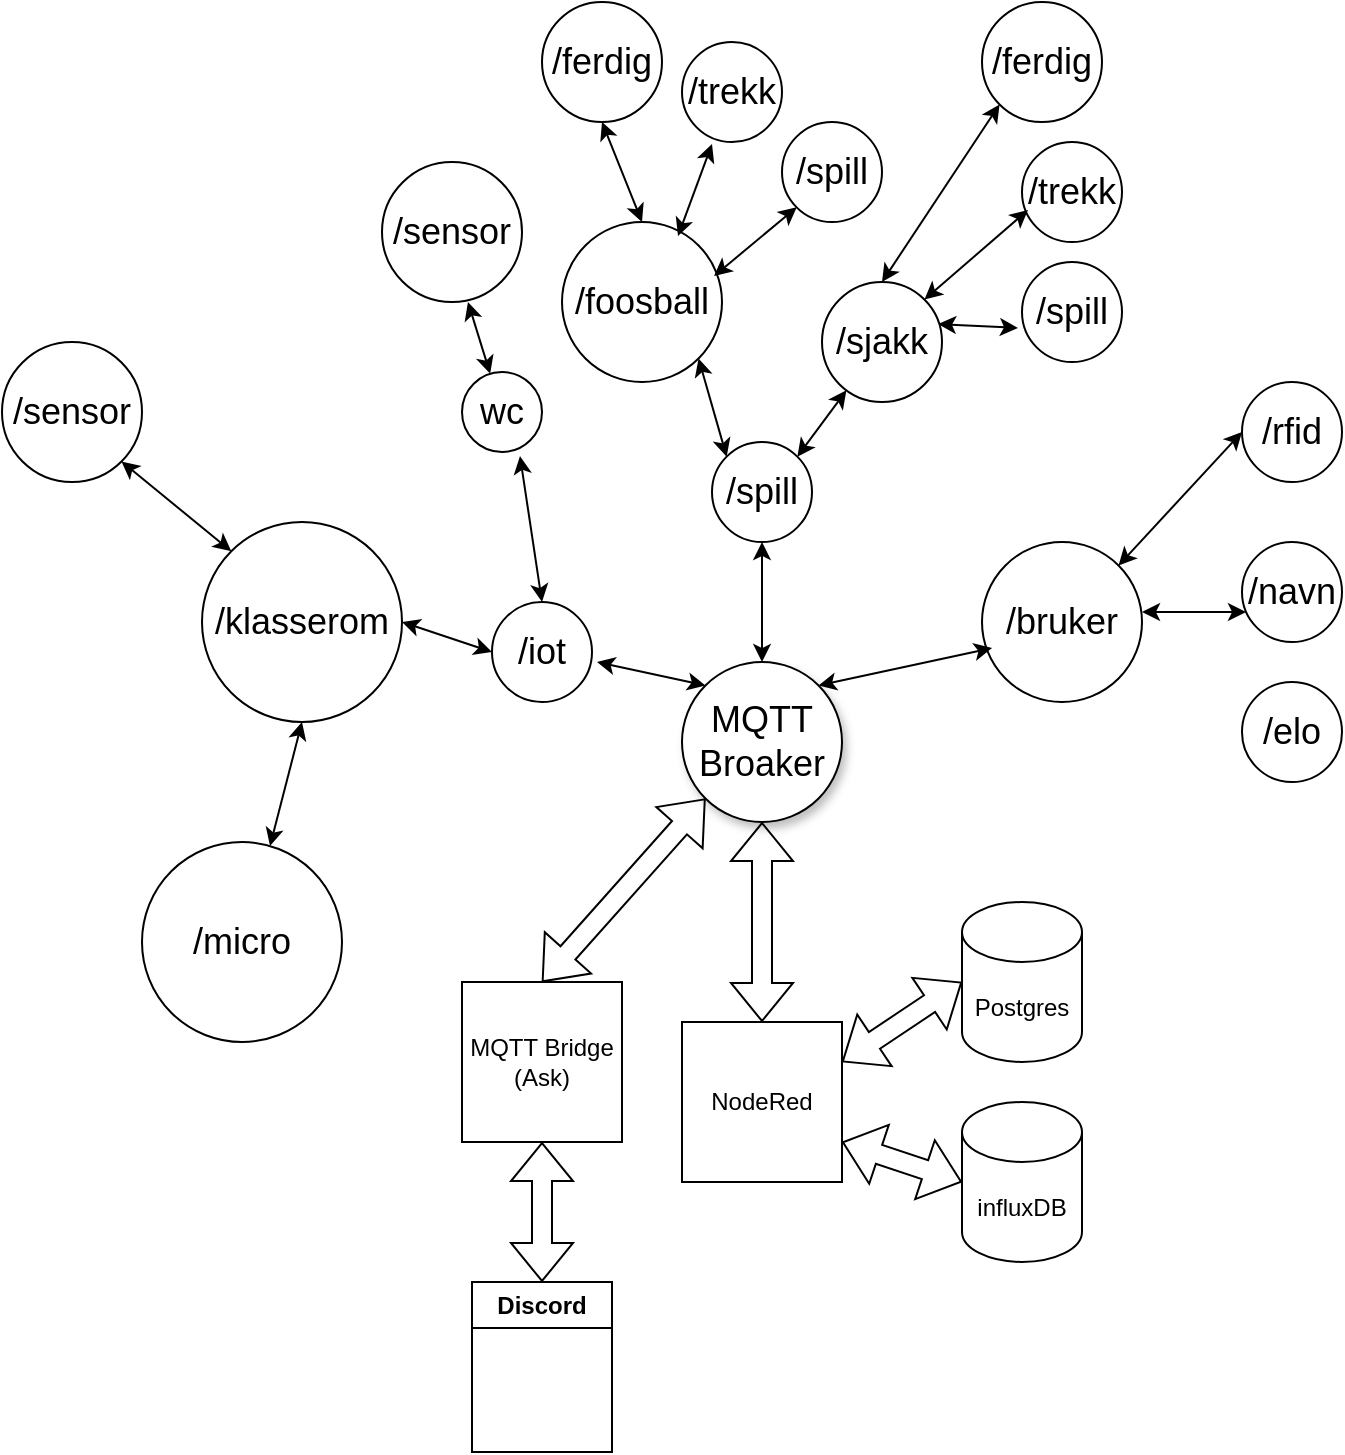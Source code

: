 <mxfile version="26.2.9">
  <diagram name="Page-1" id="6-U9oWj5JZpFFCg8RY4Y">
    <mxGraphModel dx="2948" dy="1103" grid="1" gridSize="10" guides="1" tooltips="1" connect="1" arrows="1" fold="1" page="1" pageScale="1" pageWidth="827" pageHeight="1169" math="0" shadow="0">
      <root>
        <mxCell id="0" />
        <mxCell id="1" parent="0" />
        <mxCell id="urKDHidlisGYxtg2ARkH-1" value="&lt;font style=&quot;font-size: 18px;&quot;&gt;MQTT&lt;br&gt;Broaker&lt;/font&gt;" style="ellipse;whiteSpace=wrap;html=1;aspect=fixed;shadow=1;fillColor=light-dark(#FFFFFF,#99CCFF);" vertex="1" parent="1">
          <mxGeometry x="380" y="400" width="80" height="80" as="geometry" />
        </mxCell>
        <mxCell id="urKDHidlisGYxtg2ARkH-2" value="Postgres" style="shape=cylinder3;whiteSpace=wrap;html=1;boundedLbl=1;backgroundOutline=1;size=15;" vertex="1" parent="1">
          <mxGeometry x="520" y="520" width="60" height="80" as="geometry" />
        </mxCell>
        <mxCell id="urKDHidlisGYxtg2ARkH-3" value="NodeRed" style="whiteSpace=wrap;html=1;aspect=fixed;" vertex="1" parent="1">
          <mxGeometry x="380" y="580" width="80" height="80" as="geometry" />
        </mxCell>
        <mxCell id="urKDHidlisGYxtg2ARkH-4" value="influxDB" style="shape=cylinder3;whiteSpace=wrap;html=1;boundedLbl=1;backgroundOutline=1;size=15;" vertex="1" parent="1">
          <mxGeometry x="520" y="620" width="60" height="80" as="geometry" />
        </mxCell>
        <mxCell id="urKDHidlisGYxtg2ARkH-5" value="MQTT Bridge&lt;br&gt;(Ask)" style="whiteSpace=wrap;html=1;aspect=fixed;" vertex="1" parent="1">
          <mxGeometry x="270" y="560" width="80" height="80" as="geometry" />
        </mxCell>
        <mxCell id="urKDHidlisGYxtg2ARkH-8" value="Discord" style="swimlane;whiteSpace=wrap;html=1;" vertex="1" parent="1">
          <mxGeometry x="275" y="710" width="70" height="85" as="geometry" />
        </mxCell>
        <mxCell id="urKDHidlisGYxtg2ARkH-9" value="" style="shape=flexArrow;endArrow=classic;startArrow=classic;html=1;rounded=0;entryX=0;entryY=0.5;entryDx=0;entryDy=0;entryPerimeter=0;exitX=1;exitY=0.25;exitDx=0;exitDy=0;" edge="1" parent="1" source="urKDHidlisGYxtg2ARkH-3" target="urKDHidlisGYxtg2ARkH-2">
          <mxGeometry width="100" height="100" relative="1" as="geometry">
            <mxPoint x="360" y="610" as="sourcePoint" />
            <mxPoint x="460" y="510" as="targetPoint" />
          </mxGeometry>
        </mxCell>
        <mxCell id="urKDHidlisGYxtg2ARkH-11" value="" style="shape=flexArrow;endArrow=classic;startArrow=classic;html=1;rounded=0;entryX=0;entryY=0.5;entryDx=0;entryDy=0;entryPerimeter=0;exitX=1;exitY=0.75;exitDx=0;exitDy=0;" edge="1" parent="1" source="urKDHidlisGYxtg2ARkH-3" target="urKDHidlisGYxtg2ARkH-4">
          <mxGeometry width="100" height="100" relative="1" as="geometry">
            <mxPoint x="360" y="610" as="sourcePoint" />
            <mxPoint x="460" y="510" as="targetPoint" />
          </mxGeometry>
        </mxCell>
        <mxCell id="urKDHidlisGYxtg2ARkH-12" value="" style="shape=flexArrow;endArrow=classic;startArrow=classic;html=1;rounded=0;entryX=0.5;entryY=1;entryDx=0;entryDy=0;exitX=0.5;exitY=0;exitDx=0;exitDy=0;" edge="1" parent="1" source="urKDHidlisGYxtg2ARkH-3" target="urKDHidlisGYxtg2ARkH-1">
          <mxGeometry width="100" height="100" relative="1" as="geometry">
            <mxPoint x="360" y="610" as="sourcePoint" />
            <mxPoint x="460" y="510" as="targetPoint" />
          </mxGeometry>
        </mxCell>
        <mxCell id="urKDHidlisGYxtg2ARkH-13" value="" style="shape=flexArrow;endArrow=classic;startArrow=classic;html=1;rounded=0;entryX=0;entryY=1;entryDx=0;entryDy=0;exitX=0.5;exitY=0;exitDx=0;exitDy=0;" edge="1" parent="1" source="urKDHidlisGYxtg2ARkH-5" target="urKDHidlisGYxtg2ARkH-1">
          <mxGeometry width="100" height="100" relative="1" as="geometry">
            <mxPoint x="360" y="610" as="sourcePoint" />
            <mxPoint x="460" y="510" as="targetPoint" />
          </mxGeometry>
        </mxCell>
        <mxCell id="urKDHidlisGYxtg2ARkH-14" value="" style="shape=flexArrow;endArrow=classic;startArrow=classic;html=1;rounded=0;exitX=0.5;exitY=0;exitDx=0;exitDy=0;entryX=0.5;entryY=1;entryDx=0;entryDy=0;" edge="1" parent="1" source="urKDHidlisGYxtg2ARkH-8" target="urKDHidlisGYxtg2ARkH-5">
          <mxGeometry width="100" height="100" relative="1" as="geometry">
            <mxPoint x="360" y="610" as="sourcePoint" />
            <mxPoint x="460" y="510" as="targetPoint" />
          </mxGeometry>
        </mxCell>
        <mxCell id="urKDHidlisGYxtg2ARkH-15" value="&lt;font style=&quot;font-size: 18px;&quot;&gt;/iot&lt;/font&gt;" style="ellipse;whiteSpace=wrap;html=1;strokeColor=light-dark(#000000,#007FFF);" vertex="1" parent="1">
          <mxGeometry x="285" y="370" width="50" height="50" as="geometry" />
        </mxCell>
        <mxCell id="urKDHidlisGYxtg2ARkH-16" value="&lt;font style=&quot;font-size: 18px;&quot;&gt;/spill&lt;/font&gt;" style="ellipse;whiteSpace=wrap;html=1;strokeColor=light-dark(#000000,#007FFF);" vertex="1" parent="1">
          <mxGeometry x="395" y="290" width="50" height="50" as="geometry" />
        </mxCell>
        <mxCell id="urKDHidlisGYxtg2ARkH-17" value="&lt;font style=&quot;font-size: 18px;&quot;&gt;/bruker&lt;/font&gt;" style="ellipse;whiteSpace=wrap;html=1;strokeColor=light-dark(#000000,#007FFF);" vertex="1" parent="1">
          <mxGeometry x="530" y="340" width="80" height="80" as="geometry" />
        </mxCell>
        <mxCell id="urKDHidlisGYxtg2ARkH-18" value="" style="endArrow=classic;startArrow=classic;html=1;rounded=0;exitX=0.967;exitY=0.35;exitDx=0;exitDy=0;entryX=-0.04;entryY=0.66;entryDx=0;entryDy=0;entryPerimeter=0;exitPerimeter=0;" edge="1" parent="1" source="urKDHidlisGYxtg2ARkH-27" target="urKDHidlisGYxtg2ARkH-44">
          <mxGeometry width="50" height="50" relative="1" as="geometry">
            <mxPoint x="470" y="230" as="sourcePoint" />
            <mxPoint x="520" y="180" as="targetPoint" />
          </mxGeometry>
        </mxCell>
        <mxCell id="urKDHidlisGYxtg2ARkH-21" value="" style="endArrow=classic;startArrow=classic;html=1;rounded=0;entryX=0;entryY=0;entryDx=0;entryDy=0;exitX=1;exitY=1;exitDx=0;exitDy=0;" edge="1" parent="1" source="urKDHidlisGYxtg2ARkH-26" target="urKDHidlisGYxtg2ARkH-16">
          <mxGeometry width="50" height="50" relative="1" as="geometry">
            <mxPoint x="310" y="190" as="sourcePoint" />
            <mxPoint x="365" y="230" as="targetPoint" />
          </mxGeometry>
        </mxCell>
        <mxCell id="urKDHidlisGYxtg2ARkH-23" value="" style="endArrow=classic;startArrow=classic;html=1;rounded=0;exitX=1;exitY=0;exitDx=0;exitDy=0;entryX=0.063;entryY=0.663;entryDx=0;entryDy=0;entryPerimeter=0;" edge="1" parent="1" source="urKDHidlisGYxtg2ARkH-1" target="urKDHidlisGYxtg2ARkH-17">
          <mxGeometry width="50" height="50" relative="1" as="geometry">
            <mxPoint x="480" y="520" as="sourcePoint" />
            <mxPoint x="510" y="390" as="targetPoint" />
          </mxGeometry>
        </mxCell>
        <mxCell id="urKDHidlisGYxtg2ARkH-24" value="" style="endArrow=classic;startArrow=classic;html=1;rounded=0;entryX=0.5;entryY=1;entryDx=0;entryDy=0;exitX=0.5;exitY=0;exitDx=0;exitDy=0;" edge="1" parent="1" source="urKDHidlisGYxtg2ARkH-1" target="urKDHidlisGYxtg2ARkH-16">
          <mxGeometry width="50" height="50" relative="1" as="geometry">
            <mxPoint x="370" y="350" as="sourcePoint" />
            <mxPoint x="420" y="300" as="targetPoint" />
          </mxGeometry>
        </mxCell>
        <mxCell id="urKDHidlisGYxtg2ARkH-25" value="" style="endArrow=classic;startArrow=classic;html=1;rounded=0;entryX=0;entryY=0;entryDx=0;entryDy=0;exitX=1.05;exitY=0.6;exitDx=0;exitDy=0;exitPerimeter=0;" edge="1" parent="1" source="urKDHidlisGYxtg2ARkH-15" target="urKDHidlisGYxtg2ARkH-1">
          <mxGeometry width="50" height="50" relative="1" as="geometry">
            <mxPoint x="280" y="450" as="sourcePoint" />
            <mxPoint x="330" y="400" as="targetPoint" />
          </mxGeometry>
        </mxCell>
        <mxCell id="urKDHidlisGYxtg2ARkH-26" value="&lt;font style=&quot;font-size: 18px;&quot;&gt;/foosball&lt;/font&gt;" style="ellipse;whiteSpace=wrap;html=1;strokeColor=light-dark(#000000,#007FFF);" vertex="1" parent="1">
          <mxGeometry x="320" y="180" width="80" height="80" as="geometry" />
        </mxCell>
        <mxCell id="urKDHidlisGYxtg2ARkH-28" value="&lt;font style=&quot;font-size: 18px;&quot;&gt;/rfid&lt;/font&gt;" style="ellipse;whiteSpace=wrap;html=1;strokeColor=light-dark(#000000,#007FFF);" vertex="1" parent="1">
          <mxGeometry x="660" y="260" width="50" height="50" as="geometry" />
        </mxCell>
        <mxCell id="urKDHidlisGYxtg2ARkH-29" value="&lt;font style=&quot;font-size: 18px;&quot;&gt;/navn&lt;/font&gt;" style="ellipse;whiteSpace=wrap;html=1;strokeColor=light-dark(#000000,#007FFF);" vertex="1" parent="1">
          <mxGeometry x="660" y="340" width="50" height="50" as="geometry" />
        </mxCell>
        <mxCell id="urKDHidlisGYxtg2ARkH-30" value="&lt;font style=&quot;font-size: 18px;&quot;&gt;/elo&lt;/font&gt;" style="ellipse;whiteSpace=wrap;html=1;strokeColor=light-dark(#000000,#007FFF);" vertex="1" parent="1">
          <mxGeometry x="660" y="410" width="50" height="50" as="geometry" />
        </mxCell>
        <mxCell id="urKDHidlisGYxtg2ARkH-31" value="" style="endArrow=classic;startArrow=classic;html=1;rounded=0;exitX=1;exitY=0;exitDx=0;exitDy=0;" edge="1" parent="1" source="urKDHidlisGYxtg2ARkH-16" target="urKDHidlisGYxtg2ARkH-27">
          <mxGeometry width="50" height="50" relative="1" as="geometry">
            <mxPoint x="438" y="297" as="sourcePoint" />
            <mxPoint x="520" y="180" as="targetPoint" />
          </mxGeometry>
        </mxCell>
        <mxCell id="urKDHidlisGYxtg2ARkH-27" value="&lt;font style=&quot;font-size: 18px;&quot;&gt;/sjakk&lt;/font&gt;" style="ellipse;whiteSpace=wrap;html=1;strokeColor=light-dark(#000000,#007FFF);" vertex="1" parent="1">
          <mxGeometry x="450" y="210" width="60" height="60" as="geometry" />
        </mxCell>
        <mxCell id="urKDHidlisGYxtg2ARkH-32" value="&lt;span style=&quot;font-size: 18px;&quot;&gt;wc&lt;/span&gt;" style="ellipse;whiteSpace=wrap;html=1;strokeColor=light-dark(#000000,#007FFF);" vertex="1" parent="1">
          <mxGeometry x="270" y="255" width="40" height="40" as="geometry" />
        </mxCell>
        <mxCell id="urKDHidlisGYxtg2ARkH-33" value="&lt;font style=&quot;font-size: 18px;&quot;&gt;/klasserom&lt;/font&gt;" style="ellipse;whiteSpace=wrap;html=1;strokeColor=light-dark(#000000,#007FFF);" vertex="1" parent="1">
          <mxGeometry x="140" y="330" width="100" height="100" as="geometry" />
        </mxCell>
        <mxCell id="urKDHidlisGYxtg2ARkH-35" value="" style="endArrow=classic;startArrow=classic;html=1;rounded=0;entryX=0;entryY=0.5;entryDx=0;entryDy=0;exitX=1;exitY=0.5;exitDx=0;exitDy=0;" edge="1" parent="1" source="urKDHidlisGYxtg2ARkH-33" target="urKDHidlisGYxtg2ARkH-15">
          <mxGeometry width="50" height="50" relative="1" as="geometry">
            <mxPoint x="110" y="570" as="sourcePoint" />
            <mxPoint x="160" y="520" as="targetPoint" />
          </mxGeometry>
        </mxCell>
        <mxCell id="urKDHidlisGYxtg2ARkH-36" value="" style="endArrow=classic;startArrow=classic;html=1;rounded=0;entryX=0.5;entryY=0;entryDx=0;entryDy=0;exitX=0.725;exitY=1.05;exitDx=0;exitDy=0;exitPerimeter=0;" edge="1" parent="1" source="urKDHidlisGYxtg2ARkH-32" target="urKDHidlisGYxtg2ARkH-15">
          <mxGeometry width="50" height="50" relative="1" as="geometry">
            <mxPoint x="260" y="350" as="sourcePoint" />
            <mxPoint x="220" y="490" as="targetPoint" />
          </mxGeometry>
        </mxCell>
        <mxCell id="urKDHidlisGYxtg2ARkH-38" value="&lt;font style=&quot;font-size: 18px;&quot;&gt;/micro&lt;/font&gt;" style="ellipse;whiteSpace=wrap;html=1;strokeColor=light-dark(#000000,#007FFF);" vertex="1" parent="1">
          <mxGeometry x="110" y="490" width="100" height="100" as="geometry" />
        </mxCell>
        <mxCell id="urKDHidlisGYxtg2ARkH-39" value="&lt;font style=&quot;font-size: 18px;&quot;&gt;/sensor&lt;/font&gt;" style="ellipse;whiteSpace=wrap;html=1;strokeColor=light-dark(#000000,#007FFF);" vertex="1" parent="1">
          <mxGeometry x="230" y="150" width="70" height="70" as="geometry" />
        </mxCell>
        <mxCell id="urKDHidlisGYxtg2ARkH-40" value="&lt;font style=&quot;font-size: 18px;&quot;&gt;/sensor&lt;/font&gt;" style="ellipse;whiteSpace=wrap;html=1;strokeColor=light-dark(#000000,#007FFF);" vertex="1" parent="1">
          <mxGeometry x="40" y="240" width="70" height="70" as="geometry" />
        </mxCell>
        <mxCell id="urKDHidlisGYxtg2ARkH-41" value="&lt;font style=&quot;font-size: 18px;&quot;&gt;/trekk&lt;/font&gt;" style="ellipse;whiteSpace=wrap;html=1;strokeColor=light-dark(#000000,#007FFF);" vertex="1" parent="1">
          <mxGeometry x="550" y="140" width="50" height="50" as="geometry" />
        </mxCell>
        <mxCell id="urKDHidlisGYxtg2ARkH-43" value="&lt;font style=&quot;font-size: 18px;&quot;&gt;/ferdig&lt;/font&gt;" style="ellipse;whiteSpace=wrap;html=1;strokeColor=light-dark(#000000,#007FFF);" vertex="1" parent="1">
          <mxGeometry x="530" y="70" width="60" height="60" as="geometry" />
        </mxCell>
        <mxCell id="urKDHidlisGYxtg2ARkH-44" value="&lt;font style=&quot;font-size: 18px;&quot;&gt;/spill&lt;/font&gt;" style="ellipse;whiteSpace=wrap;html=1;strokeColor=light-dark(#000000,#007FFF);" vertex="1" parent="1">
          <mxGeometry x="550" y="200" width="50" height="50" as="geometry" />
        </mxCell>
        <mxCell id="urKDHidlisGYxtg2ARkH-45" value="" style="endArrow=classic;startArrow=classic;html=1;rounded=0;entryX=0.06;entryY=0.68;entryDx=0;entryDy=0;entryPerimeter=0;exitX=1;exitY=0;exitDx=0;exitDy=0;" edge="1" parent="1" source="urKDHidlisGYxtg2ARkH-27" target="urKDHidlisGYxtg2ARkH-41">
          <mxGeometry width="50" height="50" relative="1" as="geometry">
            <mxPoint x="390" y="590" as="sourcePoint" />
            <mxPoint x="440" y="540" as="targetPoint" />
          </mxGeometry>
        </mxCell>
        <mxCell id="urKDHidlisGYxtg2ARkH-46" value="" style="endArrow=classic;startArrow=classic;html=1;rounded=0;entryX=0;entryY=1;entryDx=0;entryDy=0;exitX=0.5;exitY=0;exitDx=0;exitDy=0;" edge="1" parent="1" source="urKDHidlisGYxtg2ARkH-27" target="urKDHidlisGYxtg2ARkH-43">
          <mxGeometry width="50" height="50" relative="1" as="geometry">
            <mxPoint x="480" y="190" as="sourcePoint" />
            <mxPoint x="530" y="140" as="targetPoint" />
          </mxGeometry>
        </mxCell>
        <mxCell id="urKDHidlisGYxtg2ARkH-47" value="&lt;font style=&quot;font-size: 18px;&quot;&gt;/trekk&lt;/font&gt;" style="ellipse;whiteSpace=wrap;html=1;strokeColor=light-dark(#000000,#007FFF);" vertex="1" parent="1">
          <mxGeometry x="380" y="90" width="50" height="50" as="geometry" />
        </mxCell>
        <mxCell id="urKDHidlisGYxtg2ARkH-48" value="&lt;font style=&quot;font-size: 18px;&quot;&gt;/ferdig&lt;/font&gt;" style="ellipse;whiteSpace=wrap;html=1;strokeColor=light-dark(#000000,#007FFF);" vertex="1" parent="1">
          <mxGeometry x="310" y="70" width="60" height="60" as="geometry" />
        </mxCell>
        <mxCell id="urKDHidlisGYxtg2ARkH-49" value="&lt;font style=&quot;font-size: 18px;&quot;&gt;/spill&lt;/font&gt;" style="ellipse;whiteSpace=wrap;html=1;strokeColor=light-dark(#000000,#007FFF);" vertex="1" parent="1">
          <mxGeometry x="430" y="130" width="50" height="50" as="geometry" />
        </mxCell>
        <mxCell id="urKDHidlisGYxtg2ARkH-50" value="" style="endArrow=classic;startArrow=classic;html=1;rounded=0;entryX=0;entryY=0.5;entryDx=0;entryDy=0;exitX=1;exitY=0;exitDx=0;exitDy=0;" edge="1" parent="1" source="urKDHidlisGYxtg2ARkH-17" target="urKDHidlisGYxtg2ARkH-28">
          <mxGeometry width="50" height="50" relative="1" as="geometry">
            <mxPoint x="580" y="320" as="sourcePoint" />
            <mxPoint x="630" y="270" as="targetPoint" />
          </mxGeometry>
        </mxCell>
        <mxCell id="urKDHidlisGYxtg2ARkH-52" value="" style="endArrow=classic;startArrow=classic;html=1;rounded=0;entryX=0;entryY=1;entryDx=0;entryDy=0;exitX=0.95;exitY=0.338;exitDx=0;exitDy=0;exitPerimeter=0;" edge="1" parent="1" source="urKDHidlisGYxtg2ARkH-26" target="urKDHidlisGYxtg2ARkH-49">
          <mxGeometry width="50" height="50" relative="1" as="geometry">
            <mxPoint x="400" y="200" as="sourcePoint" />
            <mxPoint x="420" y="180" as="targetPoint" />
          </mxGeometry>
        </mxCell>
        <mxCell id="urKDHidlisGYxtg2ARkH-53" value="" style="endArrow=classic;startArrow=classic;html=1;rounded=0;entryX=0.3;entryY=1.02;entryDx=0;entryDy=0;exitX=0.725;exitY=0.088;exitDx=0;exitDy=0;exitPerimeter=0;entryPerimeter=0;" edge="1" parent="1" source="urKDHidlisGYxtg2ARkH-26" target="urKDHidlisGYxtg2ARkH-47">
          <mxGeometry width="50" height="50" relative="1" as="geometry">
            <mxPoint x="406" y="217" as="sourcePoint" />
            <mxPoint x="447" y="183" as="targetPoint" />
          </mxGeometry>
        </mxCell>
        <mxCell id="urKDHidlisGYxtg2ARkH-54" value="" style="endArrow=classic;startArrow=classic;html=1;rounded=0;entryX=0.5;entryY=1;entryDx=0;entryDy=0;exitX=0.5;exitY=0;exitDx=0;exitDy=0;" edge="1" parent="1" source="urKDHidlisGYxtg2ARkH-26" target="urKDHidlisGYxtg2ARkH-48">
          <mxGeometry width="50" height="50" relative="1" as="geometry">
            <mxPoint x="416" y="227" as="sourcePoint" />
            <mxPoint x="457" y="193" as="targetPoint" />
          </mxGeometry>
        </mxCell>
        <mxCell id="urKDHidlisGYxtg2ARkH-56" value="" style="endArrow=classic;startArrow=classic;html=1;rounded=0;exitX=0.614;exitY=1;exitDx=0;exitDy=0;exitPerimeter=0;" edge="1" parent="1" source="urKDHidlisGYxtg2ARkH-39" target="urKDHidlisGYxtg2ARkH-32">
          <mxGeometry width="50" height="50" relative="1" as="geometry">
            <mxPoint x="390" y="590" as="sourcePoint" />
            <mxPoint x="440" y="540" as="targetPoint" />
          </mxGeometry>
        </mxCell>
        <mxCell id="urKDHidlisGYxtg2ARkH-59" value="" style="endArrow=classic;startArrow=classic;html=1;rounded=0;entryX=0.5;entryY=1;entryDx=0;entryDy=0;exitX=0.64;exitY=0.02;exitDx=0;exitDy=0;exitPerimeter=0;" edge="1" parent="1" source="urKDHidlisGYxtg2ARkH-38" target="urKDHidlisGYxtg2ARkH-33">
          <mxGeometry width="50" height="50" relative="1" as="geometry">
            <mxPoint x="30" y="490" as="sourcePoint" />
            <mxPoint x="80" y="440" as="targetPoint" />
          </mxGeometry>
        </mxCell>
        <mxCell id="urKDHidlisGYxtg2ARkH-60" value="" style="endArrow=classic;startArrow=classic;html=1;rounded=0;entryX=1;entryY=1;entryDx=0;entryDy=0;exitX=0;exitY=0;exitDx=0;exitDy=0;" edge="1" parent="1" source="urKDHidlisGYxtg2ARkH-33" target="urKDHidlisGYxtg2ARkH-40">
          <mxGeometry width="50" height="50" relative="1" as="geometry">
            <mxPoint x="40" y="500" as="sourcePoint" />
            <mxPoint x="90" y="450" as="targetPoint" />
          </mxGeometry>
        </mxCell>
        <mxCell id="urKDHidlisGYxtg2ARkH-61" value="" style="endArrow=classic;startArrow=classic;html=1;rounded=0;entryX=0.04;entryY=0.7;entryDx=0;entryDy=0;entryPerimeter=0;" edge="1" parent="1" target="urKDHidlisGYxtg2ARkH-29">
          <mxGeometry width="50" height="50" relative="1" as="geometry">
            <mxPoint x="610" y="375" as="sourcePoint" />
            <mxPoint x="100" y="460" as="targetPoint" />
          </mxGeometry>
        </mxCell>
      </root>
    </mxGraphModel>
  </diagram>
</mxfile>
